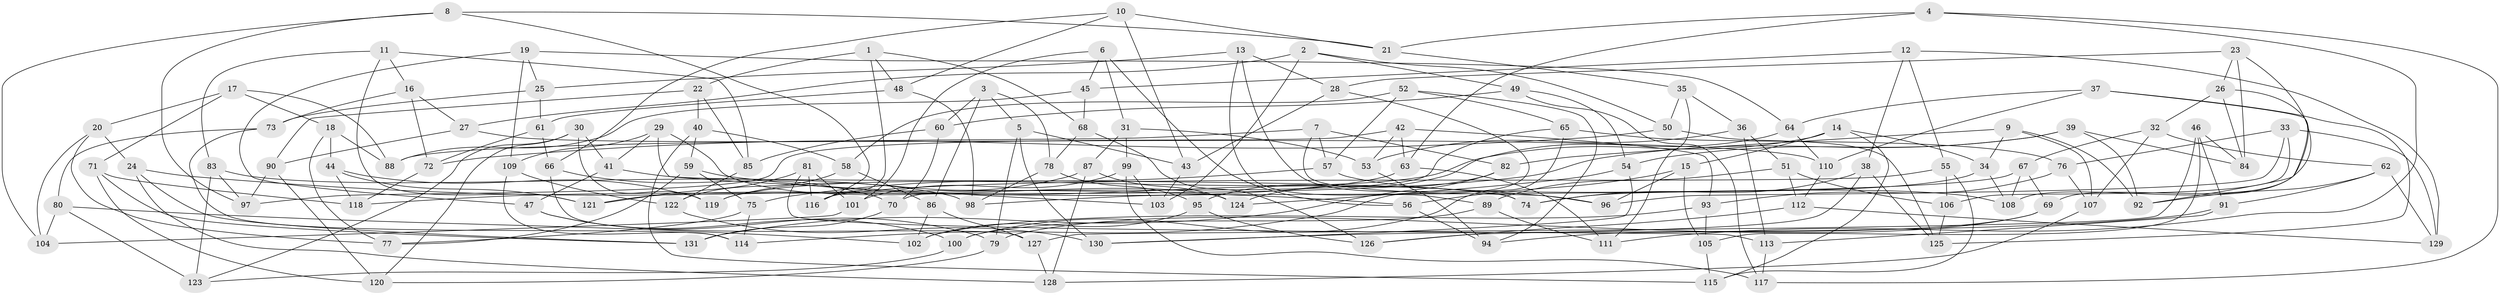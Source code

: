 // coarse degree distribution, {11: 0.07547169811320754, 10: 0.05660377358490566, 9: 0.11320754716981132, 8: 0.09433962264150944, 4: 0.4528301886792453, 12: 0.018867924528301886, 6: 0.03773584905660377, 5: 0.05660377358490566, 7: 0.018867924528301886, 3: 0.07547169811320754}
// Generated by graph-tools (version 1.1) at 2025/54/03/04/25 22:54:03]
// undirected, 131 vertices, 262 edges
graph export_dot {
  node [color=gray90,style=filled];
  1;
  2;
  3;
  4;
  5;
  6;
  7;
  8;
  9;
  10;
  11;
  12;
  13;
  14;
  15;
  16;
  17;
  18;
  19;
  20;
  21;
  22;
  23;
  24;
  25;
  26;
  27;
  28;
  29;
  30;
  31;
  32;
  33;
  34;
  35;
  36;
  37;
  38;
  39;
  40;
  41;
  42;
  43;
  44;
  45;
  46;
  47;
  48;
  49;
  50;
  51;
  52;
  53;
  54;
  55;
  56;
  57;
  58;
  59;
  60;
  61;
  62;
  63;
  64;
  65;
  66;
  67;
  68;
  69;
  70;
  71;
  72;
  73;
  74;
  75;
  76;
  77;
  78;
  79;
  80;
  81;
  82;
  83;
  84;
  85;
  86;
  87;
  88;
  89;
  90;
  91;
  92;
  93;
  94;
  95;
  96;
  97;
  98;
  99;
  100;
  101;
  102;
  103;
  104;
  105;
  106;
  107;
  108;
  109;
  110;
  111;
  112;
  113;
  114;
  115;
  116;
  117;
  118;
  119;
  120;
  121;
  122;
  123;
  124;
  125;
  126;
  127;
  128;
  129;
  130;
  131;
  1 -- 22;
  1 -- 116;
  1 -- 68;
  1 -- 48;
  2 -- 50;
  2 -- 103;
  2 -- 27;
  2 -- 49;
  3 -- 78;
  3 -- 5;
  3 -- 60;
  3 -- 86;
  4 -- 63;
  4 -- 117;
  4 -- 111;
  4 -- 21;
  5 -- 43;
  5 -- 130;
  5 -- 79;
  6 -- 45;
  6 -- 101;
  6 -- 31;
  6 -- 56;
  7 -- 57;
  7 -- 88;
  7 -- 96;
  7 -- 82;
  8 -- 21;
  8 -- 116;
  8 -- 104;
  8 -- 97;
  9 -- 92;
  9 -- 107;
  9 -- 34;
  9 -- 82;
  10 -- 21;
  10 -- 43;
  10 -- 48;
  10 -- 66;
  11 -- 85;
  11 -- 83;
  11 -- 16;
  11 -- 121;
  12 -- 129;
  12 -- 55;
  12 -- 45;
  12 -- 38;
  13 -- 89;
  13 -- 25;
  13 -- 28;
  13 -- 74;
  14 -- 115;
  14 -- 119;
  14 -- 15;
  14 -- 34;
  15 -- 96;
  15 -- 56;
  15 -- 105;
  16 -- 27;
  16 -- 73;
  16 -- 72;
  17 -- 71;
  17 -- 20;
  17 -- 18;
  17 -- 88;
  18 -- 44;
  18 -- 88;
  18 -- 77;
  19 -- 64;
  19 -- 25;
  19 -- 47;
  19 -- 109;
  20 -- 104;
  20 -- 77;
  20 -- 24;
  21 -- 35;
  22 -- 40;
  22 -- 85;
  22 -- 90;
  23 -- 108;
  23 -- 26;
  23 -- 28;
  23 -- 84;
  24 -- 128;
  24 -- 56;
  24 -- 131;
  25 -- 61;
  25 -- 73;
  26 -- 69;
  26 -- 32;
  26 -- 84;
  27 -- 90;
  27 -- 110;
  28 -- 43;
  28 -- 114;
  29 -- 124;
  29 -- 103;
  29 -- 109;
  29 -- 41;
  30 -- 41;
  30 -- 123;
  30 -- 120;
  30 -- 119;
  31 -- 87;
  31 -- 53;
  31 -- 99;
  32 -- 62;
  32 -- 67;
  32 -- 107;
  33 -- 106;
  33 -- 129;
  33 -- 96;
  33 -- 76;
  34 -- 74;
  34 -- 108;
  35 -- 36;
  35 -- 111;
  35 -- 50;
  36 -- 51;
  36 -- 53;
  36 -- 113;
  37 -- 125;
  37 -- 64;
  37 -- 92;
  37 -- 110;
  38 -- 125;
  38 -- 126;
  38 -- 74;
  39 -- 54;
  39 -- 118;
  39 -- 92;
  39 -- 84;
  40 -- 115;
  40 -- 58;
  40 -- 59;
  41 -- 47;
  41 -- 74;
  42 -- 93;
  42 -- 97;
  42 -- 53;
  42 -- 63;
  43 -- 103;
  44 -- 119;
  44 -- 118;
  44 -- 121;
  45 -- 88;
  45 -- 68;
  46 -- 105;
  46 -- 84;
  46 -- 91;
  46 -- 127;
  47 -- 79;
  47 -- 100;
  48 -- 98;
  48 -- 61;
  49 -- 60;
  49 -- 117;
  49 -- 54;
  50 -- 125;
  50 -- 72;
  51 -- 112;
  51 -- 106;
  51 -- 89;
  52 -- 58;
  52 -- 65;
  52 -- 57;
  52 -- 94;
  53 -- 94;
  54 -- 130;
  54 -- 124;
  55 -- 115;
  55 -- 106;
  55 -- 116;
  56 -- 94;
  57 -- 75;
  57 -- 108;
  58 -- 86;
  58 -- 122;
  59 -- 75;
  59 -- 77;
  59 -- 96;
  60 -- 85;
  60 -- 70;
  61 -- 66;
  61 -- 72;
  62 -- 92;
  62 -- 129;
  62 -- 91;
  63 -- 121;
  63 -- 111;
  64 -- 95;
  64 -- 110;
  65 -- 76;
  65 -- 70;
  65 -- 100;
  66 -- 70;
  66 -- 127;
  67 -- 69;
  67 -- 108;
  67 -- 98;
  68 -- 78;
  68 -- 126;
  69 -- 79;
  69 -- 94;
  70 -- 131;
  71 -- 131;
  71 -- 118;
  71 -- 120;
  72 -- 118;
  73 -- 80;
  73 -- 114;
  75 -- 114;
  75 -- 77;
  76 -- 107;
  76 -- 93;
  78 -- 98;
  78 -- 95;
  79 -- 120;
  80 -- 104;
  80 -- 102;
  80 -- 123;
  81 -- 121;
  81 -- 116;
  81 -- 101;
  81 -- 113;
  82 -- 131;
  82 -- 124;
  83 -- 123;
  83 -- 97;
  83 -- 98;
  85 -- 122;
  86 -- 102;
  86 -- 127;
  87 -- 119;
  87 -- 124;
  87 -- 128;
  89 -- 111;
  89 -- 100;
  90 -- 120;
  90 -- 97;
  91 -- 130;
  91 -- 113;
  93 -- 102;
  93 -- 105;
  95 -- 102;
  95 -- 126;
  99 -- 101;
  99 -- 117;
  99 -- 103;
  100 -- 123;
  101 -- 104;
  105 -- 115;
  106 -- 125;
  107 -- 128;
  109 -- 122;
  109 -- 114;
  110 -- 112;
  112 -- 126;
  112 -- 129;
  113 -- 117;
  122 -- 130;
  127 -- 128;
}

